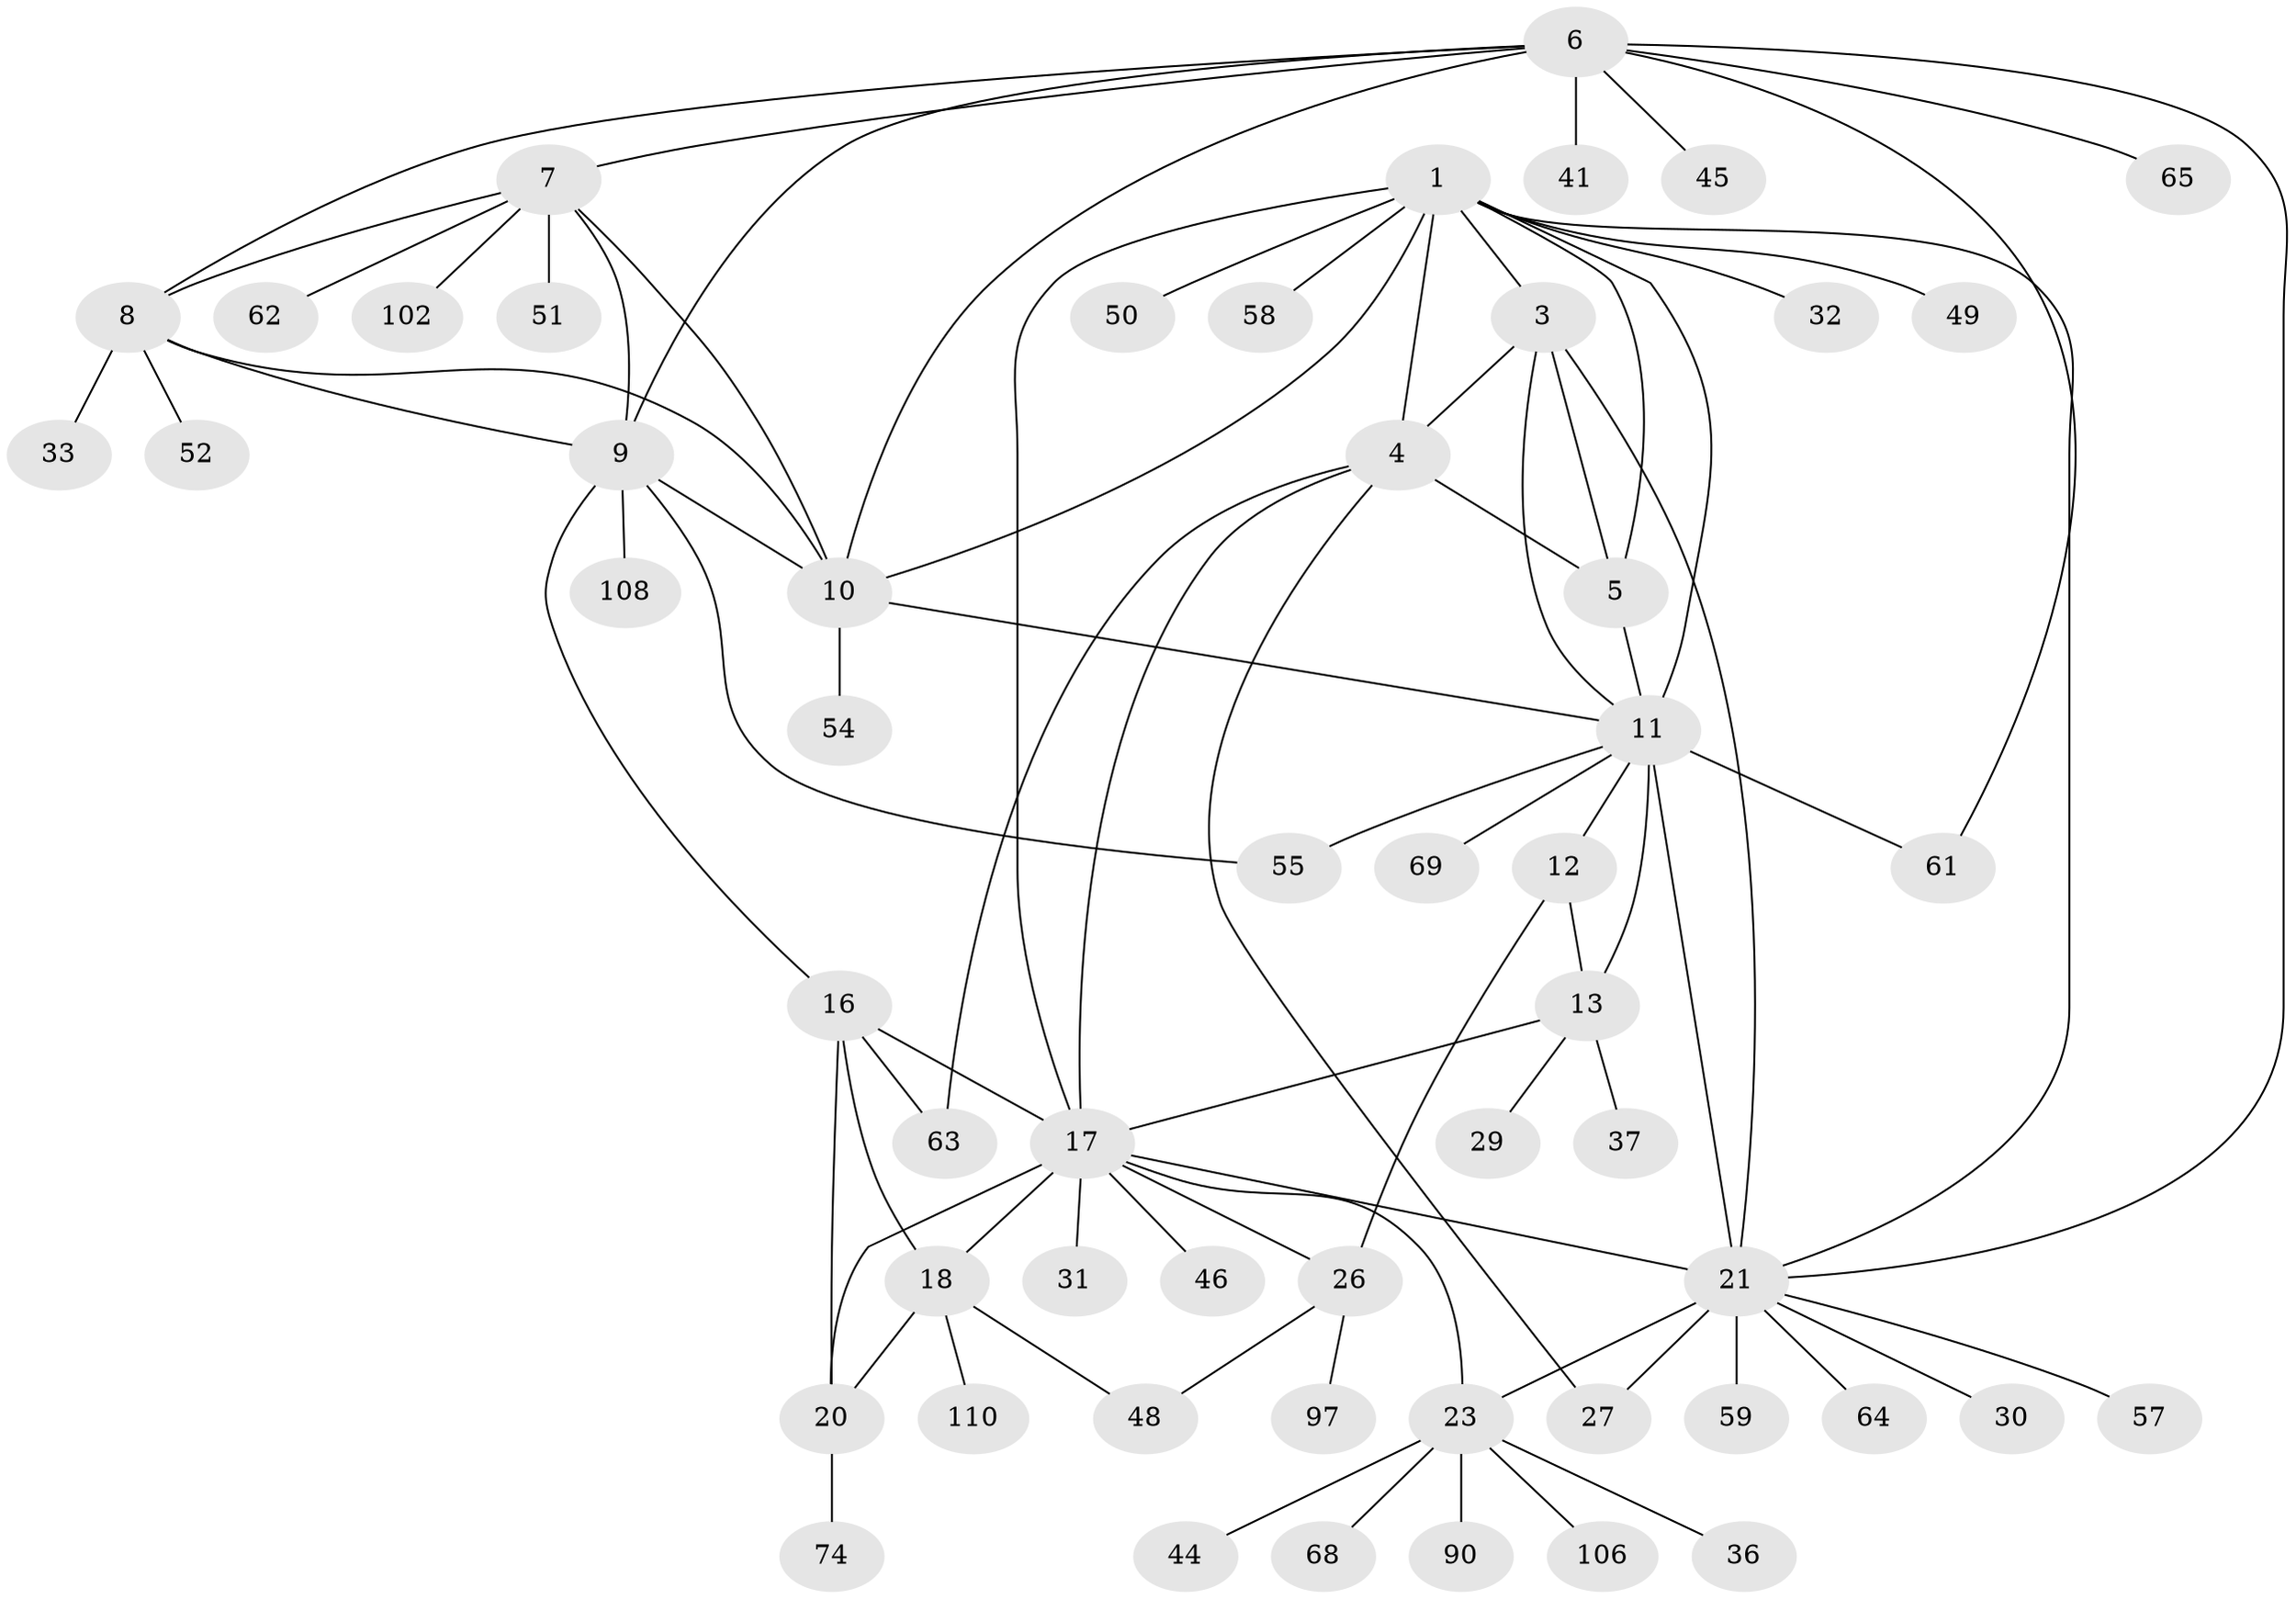 // original degree distribution, {10: 0.02727272727272727, 9: 0.03636363636363636, 8: 0.00909090909090909, 7: 0.08181818181818182, 5: 0.02727272727272727, 11: 0.01818181818181818, 13: 0.00909090909090909, 6: 0.01818181818181818, 4: 0.02727272727272727, 2: 0.19090909090909092, 1: 0.5454545454545454, 3: 0.00909090909090909}
// Generated by graph-tools (version 1.1) at 2025/15/03/09/25 04:15:57]
// undirected, 55 vertices, 84 edges
graph export_dot {
graph [start="1"]
  node [color=gray90,style=filled];
  1 [super="+2"];
  3 [super="+43+28+91"];
  4;
  5;
  6;
  7;
  8 [super="+66+39+78+95+86"];
  9;
  10;
  11 [super="+72+53+35+15+76"];
  12;
  13 [super="+14"];
  16 [super="+40"];
  17 [super="+19+22+70"];
  18 [super="+34"];
  20 [super="+56"];
  21 [super="+25+38+60+105+109"];
  23 [super="+24"];
  26;
  27;
  29;
  30;
  31 [super="+104"];
  32;
  33;
  36;
  37 [super="+42"];
  41;
  44 [super="+73"];
  45;
  46;
  48;
  49 [super="+99"];
  50;
  51;
  52;
  54;
  55;
  57;
  58;
  59;
  61;
  62;
  63;
  64 [super="+77+71+75"];
  65;
  68 [super="+81+89+107"];
  69;
  74;
  90;
  97;
  102;
  106;
  108;
  110;
  1 -- 3 [weight=2];
  1 -- 4 [weight=2];
  1 -- 5 [weight=2];
  1 -- 10;
  1 -- 17 [weight=3];
  1 -- 32;
  1 -- 49;
  1 -- 50;
  1 -- 58;
  1 -- 21;
  1 -- 11;
  3 -- 4;
  3 -- 5;
  3 -- 21;
  3 -- 11;
  4 -- 5;
  4 -- 27;
  4 -- 63;
  4 -- 17;
  5 -- 11;
  6 -- 7;
  6 -- 8;
  6 -- 9;
  6 -- 10;
  6 -- 41;
  6 -- 45;
  6 -- 61;
  6 -- 65;
  6 -- 21;
  7 -- 8;
  7 -- 9;
  7 -- 10;
  7 -- 51;
  7 -- 62;
  7 -- 102;
  8 -- 9;
  8 -- 10;
  8 -- 33;
  8 -- 52;
  9 -- 10;
  9 -- 16;
  9 -- 55;
  9 -- 108;
  10 -- 11;
  10 -- 54;
  11 -- 12 [weight=2];
  11 -- 13 [weight=4];
  11 -- 55;
  11 -- 61;
  11 -- 21;
  11 -- 69;
  12 -- 13 [weight=2];
  12 -- 26;
  13 -- 29;
  13 -- 37;
  13 -- 17 [weight=2];
  16 -- 17 [weight=2];
  16 -- 18;
  16 -- 20;
  16 -- 63;
  17 -- 18 [weight=2];
  17 -- 20 [weight=2];
  17 -- 26;
  17 -- 46;
  17 -- 21 [weight=2];
  17 -- 23 [weight=2];
  17 -- 31;
  18 -- 20;
  18 -- 48;
  18 -- 110;
  20 -- 74;
  21 -- 23 [weight=4];
  21 -- 30;
  21 -- 64;
  21 -- 27;
  21 -- 57;
  21 -- 59;
  23 -- 44;
  23 -- 68;
  23 -- 106;
  23 -- 36;
  23 -- 90;
  26 -- 48;
  26 -- 97;
}
